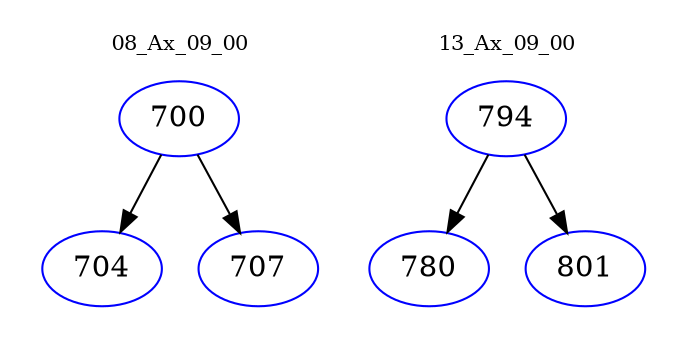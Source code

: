 digraph{
subgraph cluster_0 {
color = white
label = "08_Ax_09_00";
fontsize=10;
T0_700 [label="700", color="blue"]
T0_700 -> T0_704 [color="black"]
T0_704 [label="704", color="blue"]
T0_700 -> T0_707 [color="black"]
T0_707 [label="707", color="blue"]
}
subgraph cluster_1 {
color = white
label = "13_Ax_09_00";
fontsize=10;
T1_794 [label="794", color="blue"]
T1_794 -> T1_780 [color="black"]
T1_780 [label="780", color="blue"]
T1_794 -> T1_801 [color="black"]
T1_801 [label="801", color="blue"]
}
}
